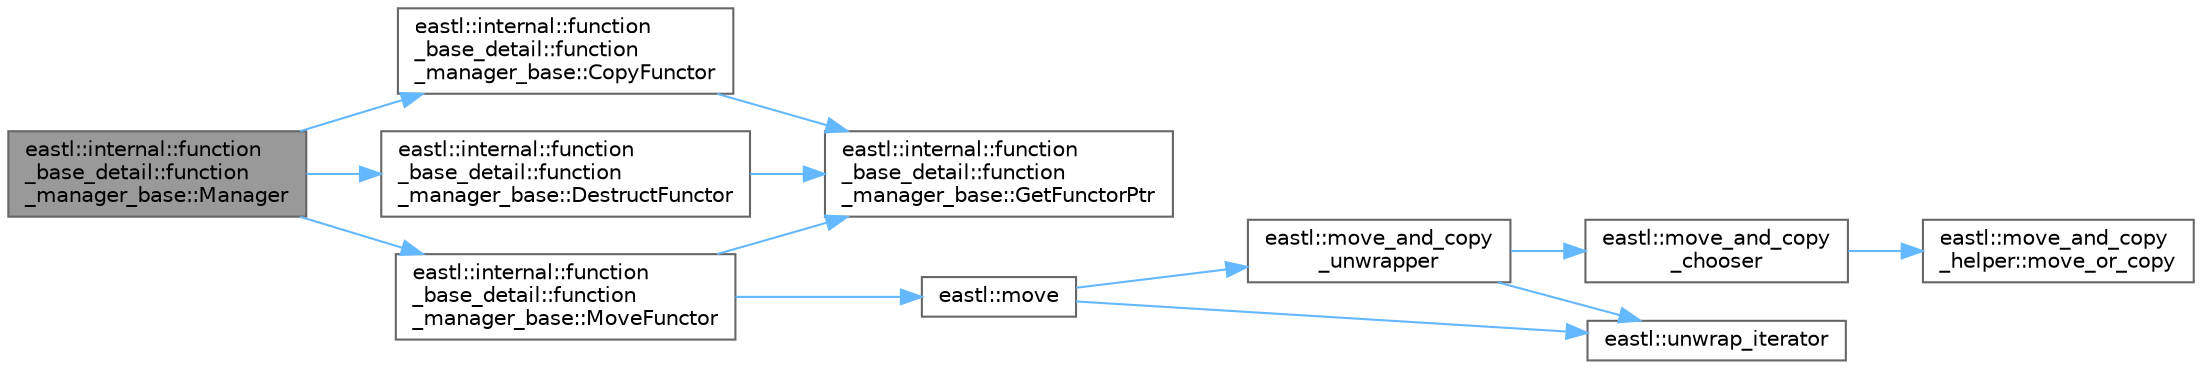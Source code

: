 digraph "eastl::internal::function_base_detail::function_manager_base::Manager"
{
 // LATEX_PDF_SIZE
  bgcolor="transparent";
  edge [fontname=Helvetica,fontsize=10,labelfontname=Helvetica,labelfontsize=10];
  node [fontname=Helvetica,fontsize=10,shape=box,height=0.2,width=0.4];
  rankdir="LR";
  Node1 [id="Node000001",label="eastl::internal::function\l_base_detail::function\l_manager_base::Manager",height=0.2,width=0.4,color="gray40", fillcolor="grey60", style="filled", fontcolor="black",tooltip=" "];
  Node1 -> Node2 [id="edge13_Node000001_Node000002",color="steelblue1",style="solid",tooltip=" "];
  Node2 [id="Node000002",label="eastl::internal::function\l_base_detail::function\l_manager_base::CopyFunctor",height=0.2,width=0.4,color="grey40", fillcolor="white", style="filled",URL="$classeastl_1_1internal_1_1function__base__detail_1_1function__manager__base.html#a2f189dc1f5359c53c1bf123c50006802",tooltip=" "];
  Node2 -> Node3 [id="edge14_Node000002_Node000003",color="steelblue1",style="solid",tooltip=" "];
  Node3 [id="Node000003",label="eastl::internal::function\l_base_detail::function\l_manager_base::GetFunctorPtr",height=0.2,width=0.4,color="grey40", fillcolor="white", style="filled",URL="$classeastl_1_1internal_1_1function__base__detail_1_1function__manager__base.html#aca433c83a28d4cfea93a3e15ac135ed9",tooltip=" "];
  Node1 -> Node4 [id="edge15_Node000001_Node000004",color="steelblue1",style="solid",tooltip=" "];
  Node4 [id="Node000004",label="eastl::internal::function\l_base_detail::function\l_manager_base::DestructFunctor",height=0.2,width=0.4,color="grey40", fillcolor="white", style="filled",URL="$classeastl_1_1internal_1_1function__base__detail_1_1function__manager__base.html#a1c9401daeaa5f9b1bef2ad0feecd2b2a",tooltip=" "];
  Node4 -> Node3 [id="edge16_Node000004_Node000003",color="steelblue1",style="solid",tooltip=" "];
  Node1 -> Node5 [id="edge17_Node000001_Node000005",color="steelblue1",style="solid",tooltip=" "];
  Node5 [id="Node000005",label="eastl::internal::function\l_base_detail::function\l_manager_base::MoveFunctor",height=0.2,width=0.4,color="grey40", fillcolor="white", style="filled",URL="$classeastl_1_1internal_1_1function__base__detail_1_1function__manager__base.html#a9729b96f719d52883fa21cec1f7729d4",tooltip=" "];
  Node5 -> Node3 [id="edge18_Node000005_Node000003",color="steelblue1",style="solid",tooltip=" "];
  Node5 -> Node6 [id="edge19_Node000005_Node000006",color="steelblue1",style="solid",tooltip=" "];
  Node6 [id="Node000006",label="eastl::move",height=0.2,width=0.4,color="grey40", fillcolor="white", style="filled",URL="$namespaceeastl.html#a58ada88d74ffe16bba892a0ccccc8aba",tooltip=" "];
  Node6 -> Node7 [id="edge20_Node000006_Node000007",color="steelblue1",style="solid",tooltip=" "];
  Node7 [id="Node000007",label="eastl::move_and_copy\l_unwrapper",height=0.2,width=0.4,color="grey40", fillcolor="white", style="filled",URL="$namespaceeastl.html#a661e609e51ae177a723acb076d9fcb52",tooltip=" "];
  Node7 -> Node8 [id="edge21_Node000007_Node000008",color="steelblue1",style="solid",tooltip=" "];
  Node8 [id="Node000008",label="eastl::move_and_copy\l_chooser",height=0.2,width=0.4,color="grey40", fillcolor="white", style="filled",URL="$namespaceeastl.html#a69a59b58a0b86c06c81fd89a94cff90d",tooltip=" "];
  Node8 -> Node9 [id="edge22_Node000008_Node000009",color="steelblue1",style="solid",tooltip=" "];
  Node9 [id="Node000009",label="eastl::move_and_copy\l_helper::move_or_copy",height=0.2,width=0.4,color="grey40", fillcolor="white", style="filled",URL="$structeastl_1_1move__and__copy__helper.html#aa9de7d135fbe5ddb02a94513283cf77b",tooltip=" "];
  Node7 -> Node10 [id="edge23_Node000007_Node000010",color="steelblue1",style="solid",tooltip=" "];
  Node10 [id="Node000010",label="eastl::unwrap_iterator",height=0.2,width=0.4,color="grey40", fillcolor="white", style="filled",URL="$namespaceeastl.html#a82f343209a121c16468a124327e2d303",tooltip=" "];
  Node6 -> Node10 [id="edge24_Node000006_Node000010",color="steelblue1",style="solid",tooltip=" "];
}
